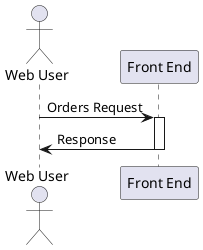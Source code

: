 @startuml my simple order request

actor "Web User" as WebUser
participant "Front End" as Portal

WebUser -> Portal ++ : Orders Request
'activate Portal
'deactivate Portal
Portal -> WebUser --: Response

@enduml
